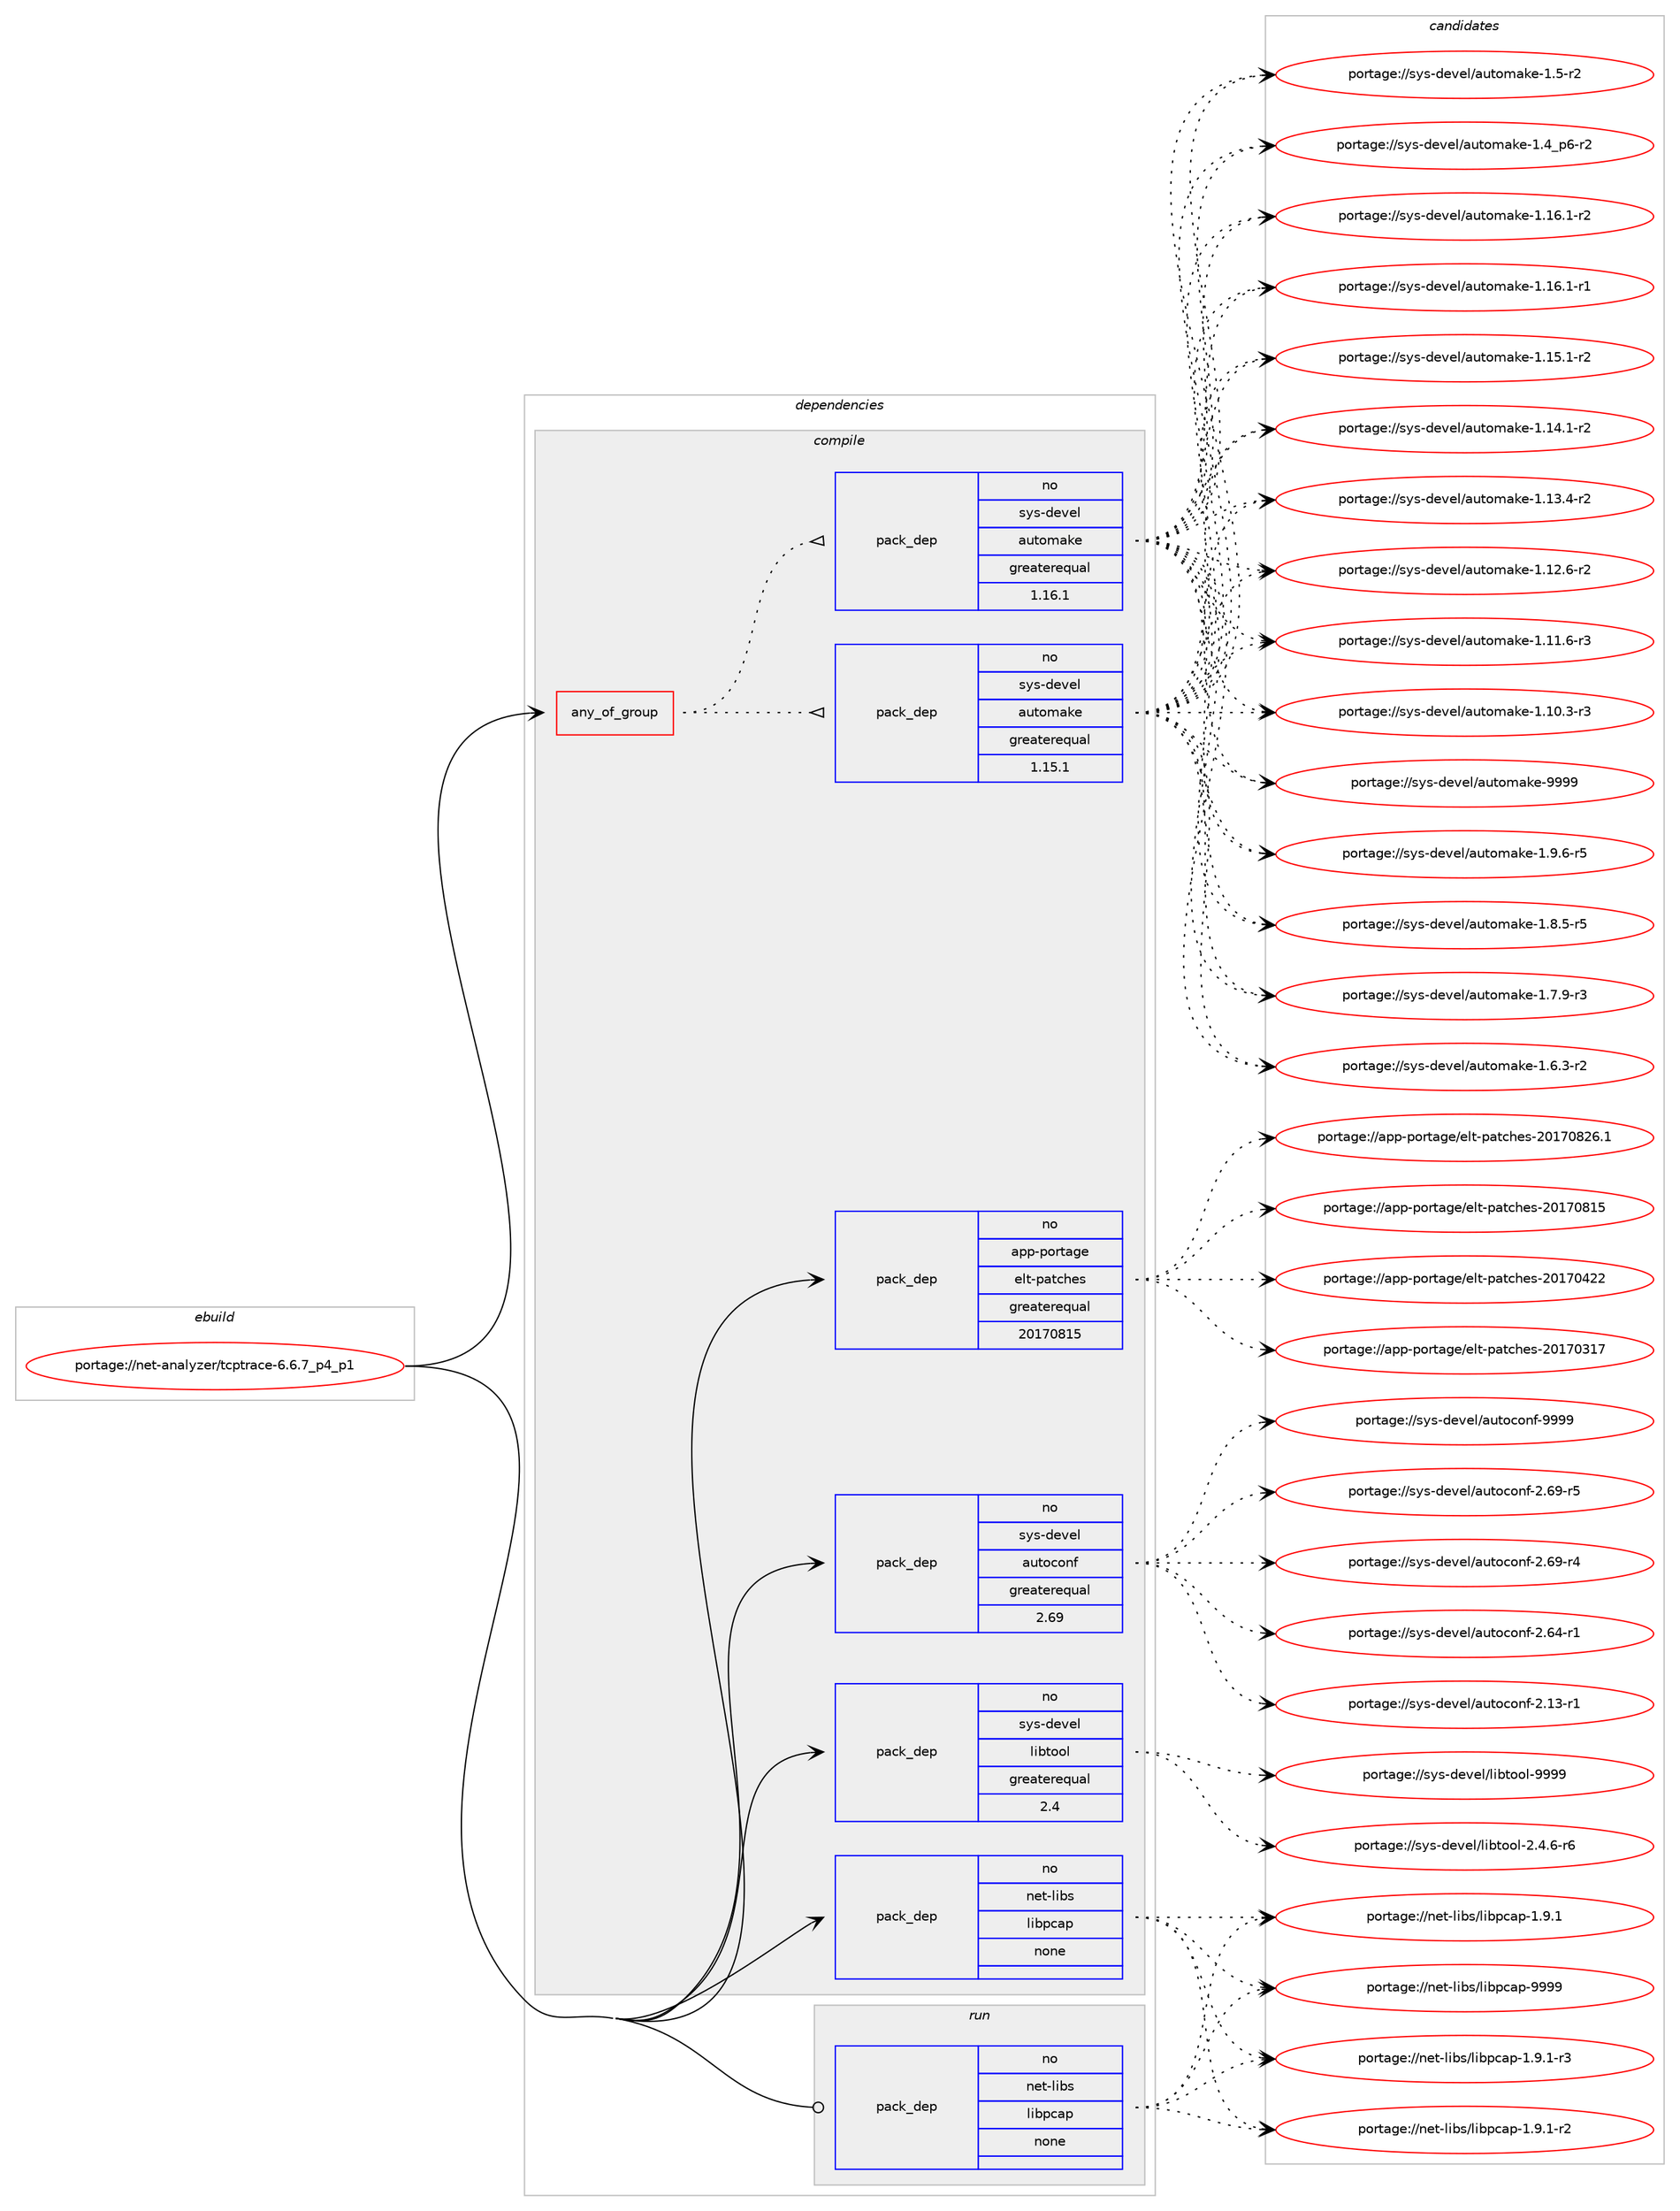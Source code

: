digraph prolog {

# *************
# Graph options
# *************

newrank=true;
concentrate=true;
compound=true;
graph [rankdir=LR,fontname=Helvetica,fontsize=10,ranksep=1.5];#, ranksep=2.5, nodesep=0.2];
edge  [arrowhead=vee];
node  [fontname=Helvetica,fontsize=10];

# **********
# The ebuild
# **********

subgraph cluster_leftcol {
color=gray;
rank=same;
label=<<i>ebuild</i>>;
id [label="portage://net-analyzer/tcptrace-6.6.7_p4_p1", color=red, width=4, href="../net-analyzer/tcptrace-6.6.7_p4_p1.svg"];
}

# ****************
# The dependencies
# ****************

subgraph cluster_midcol {
color=gray;
label=<<i>dependencies</i>>;
subgraph cluster_compile {
fillcolor="#eeeeee";
style=filled;
label=<<i>compile</i>>;
subgraph any1271 {
dependency65840 [label=<<TABLE BORDER="0" CELLBORDER="1" CELLSPACING="0" CELLPADDING="4"><TR><TD CELLPADDING="10">any_of_group</TD></TR></TABLE>>, shape=none, color=red];subgraph pack51006 {
dependency65841 [label=<<TABLE BORDER="0" CELLBORDER="1" CELLSPACING="0" CELLPADDING="4" WIDTH="220"><TR><TD ROWSPAN="6" CELLPADDING="30">pack_dep</TD></TR><TR><TD WIDTH="110">no</TD></TR><TR><TD>sys-devel</TD></TR><TR><TD>automake</TD></TR><TR><TD>greaterequal</TD></TR><TR><TD>1.16.1</TD></TR></TABLE>>, shape=none, color=blue];
}
dependency65840:e -> dependency65841:w [weight=20,style="dotted",arrowhead="oinv"];
subgraph pack51007 {
dependency65842 [label=<<TABLE BORDER="0" CELLBORDER="1" CELLSPACING="0" CELLPADDING="4" WIDTH="220"><TR><TD ROWSPAN="6" CELLPADDING="30">pack_dep</TD></TR><TR><TD WIDTH="110">no</TD></TR><TR><TD>sys-devel</TD></TR><TR><TD>automake</TD></TR><TR><TD>greaterequal</TD></TR><TR><TD>1.15.1</TD></TR></TABLE>>, shape=none, color=blue];
}
dependency65840:e -> dependency65842:w [weight=20,style="dotted",arrowhead="oinv"];
}
id:e -> dependency65840:w [weight=20,style="solid",arrowhead="vee"];
subgraph pack51008 {
dependency65843 [label=<<TABLE BORDER="0" CELLBORDER="1" CELLSPACING="0" CELLPADDING="4" WIDTH="220"><TR><TD ROWSPAN="6" CELLPADDING="30">pack_dep</TD></TR><TR><TD WIDTH="110">no</TD></TR><TR><TD>app-portage</TD></TR><TR><TD>elt-patches</TD></TR><TR><TD>greaterequal</TD></TR><TR><TD>20170815</TD></TR></TABLE>>, shape=none, color=blue];
}
id:e -> dependency65843:w [weight=20,style="solid",arrowhead="vee"];
subgraph pack51009 {
dependency65844 [label=<<TABLE BORDER="0" CELLBORDER="1" CELLSPACING="0" CELLPADDING="4" WIDTH="220"><TR><TD ROWSPAN="6" CELLPADDING="30">pack_dep</TD></TR><TR><TD WIDTH="110">no</TD></TR><TR><TD>net-libs</TD></TR><TR><TD>libpcap</TD></TR><TR><TD>none</TD></TR><TR><TD></TD></TR></TABLE>>, shape=none, color=blue];
}
id:e -> dependency65844:w [weight=20,style="solid",arrowhead="vee"];
subgraph pack51010 {
dependency65845 [label=<<TABLE BORDER="0" CELLBORDER="1" CELLSPACING="0" CELLPADDING="4" WIDTH="220"><TR><TD ROWSPAN="6" CELLPADDING="30">pack_dep</TD></TR><TR><TD WIDTH="110">no</TD></TR><TR><TD>sys-devel</TD></TR><TR><TD>autoconf</TD></TR><TR><TD>greaterequal</TD></TR><TR><TD>2.69</TD></TR></TABLE>>, shape=none, color=blue];
}
id:e -> dependency65845:w [weight=20,style="solid",arrowhead="vee"];
subgraph pack51011 {
dependency65846 [label=<<TABLE BORDER="0" CELLBORDER="1" CELLSPACING="0" CELLPADDING="4" WIDTH="220"><TR><TD ROWSPAN="6" CELLPADDING="30">pack_dep</TD></TR><TR><TD WIDTH="110">no</TD></TR><TR><TD>sys-devel</TD></TR><TR><TD>libtool</TD></TR><TR><TD>greaterequal</TD></TR><TR><TD>2.4</TD></TR></TABLE>>, shape=none, color=blue];
}
id:e -> dependency65846:w [weight=20,style="solid",arrowhead="vee"];
}
subgraph cluster_compileandrun {
fillcolor="#eeeeee";
style=filled;
label=<<i>compile and run</i>>;
}
subgraph cluster_run {
fillcolor="#eeeeee";
style=filled;
label=<<i>run</i>>;
subgraph pack51012 {
dependency65847 [label=<<TABLE BORDER="0" CELLBORDER="1" CELLSPACING="0" CELLPADDING="4" WIDTH="220"><TR><TD ROWSPAN="6" CELLPADDING="30">pack_dep</TD></TR><TR><TD WIDTH="110">no</TD></TR><TR><TD>net-libs</TD></TR><TR><TD>libpcap</TD></TR><TR><TD>none</TD></TR><TR><TD></TD></TR></TABLE>>, shape=none, color=blue];
}
id:e -> dependency65847:w [weight=20,style="solid",arrowhead="odot"];
}
}

# **************
# The candidates
# **************

subgraph cluster_choices {
rank=same;
color=gray;
label=<<i>candidates</i>>;

subgraph choice51006 {
color=black;
nodesep=1;
choice115121115451001011181011084797117116111109971071014557575757 [label="portage://sys-devel/automake-9999", color=red, width=4,href="../sys-devel/automake-9999.svg"];
choice115121115451001011181011084797117116111109971071014549465746544511453 [label="portage://sys-devel/automake-1.9.6-r5", color=red, width=4,href="../sys-devel/automake-1.9.6-r5.svg"];
choice115121115451001011181011084797117116111109971071014549465646534511453 [label="portage://sys-devel/automake-1.8.5-r5", color=red, width=4,href="../sys-devel/automake-1.8.5-r5.svg"];
choice115121115451001011181011084797117116111109971071014549465546574511451 [label="portage://sys-devel/automake-1.7.9-r3", color=red, width=4,href="../sys-devel/automake-1.7.9-r3.svg"];
choice115121115451001011181011084797117116111109971071014549465446514511450 [label="portage://sys-devel/automake-1.6.3-r2", color=red, width=4,href="../sys-devel/automake-1.6.3-r2.svg"];
choice11512111545100101118101108479711711611110997107101454946534511450 [label="portage://sys-devel/automake-1.5-r2", color=red, width=4,href="../sys-devel/automake-1.5-r2.svg"];
choice115121115451001011181011084797117116111109971071014549465295112544511450 [label="portage://sys-devel/automake-1.4_p6-r2", color=red, width=4,href="../sys-devel/automake-1.4_p6-r2.svg"];
choice11512111545100101118101108479711711611110997107101454946495446494511450 [label="portage://sys-devel/automake-1.16.1-r2", color=red, width=4,href="../sys-devel/automake-1.16.1-r2.svg"];
choice11512111545100101118101108479711711611110997107101454946495446494511449 [label="portage://sys-devel/automake-1.16.1-r1", color=red, width=4,href="../sys-devel/automake-1.16.1-r1.svg"];
choice11512111545100101118101108479711711611110997107101454946495346494511450 [label="portage://sys-devel/automake-1.15.1-r2", color=red, width=4,href="../sys-devel/automake-1.15.1-r2.svg"];
choice11512111545100101118101108479711711611110997107101454946495246494511450 [label="portage://sys-devel/automake-1.14.1-r2", color=red, width=4,href="../sys-devel/automake-1.14.1-r2.svg"];
choice11512111545100101118101108479711711611110997107101454946495146524511450 [label="portage://sys-devel/automake-1.13.4-r2", color=red, width=4,href="../sys-devel/automake-1.13.4-r2.svg"];
choice11512111545100101118101108479711711611110997107101454946495046544511450 [label="portage://sys-devel/automake-1.12.6-r2", color=red, width=4,href="../sys-devel/automake-1.12.6-r2.svg"];
choice11512111545100101118101108479711711611110997107101454946494946544511451 [label="portage://sys-devel/automake-1.11.6-r3", color=red, width=4,href="../sys-devel/automake-1.11.6-r3.svg"];
choice11512111545100101118101108479711711611110997107101454946494846514511451 [label="portage://sys-devel/automake-1.10.3-r3", color=red, width=4,href="../sys-devel/automake-1.10.3-r3.svg"];
dependency65841:e -> choice115121115451001011181011084797117116111109971071014557575757:w [style=dotted,weight="100"];
dependency65841:e -> choice115121115451001011181011084797117116111109971071014549465746544511453:w [style=dotted,weight="100"];
dependency65841:e -> choice115121115451001011181011084797117116111109971071014549465646534511453:w [style=dotted,weight="100"];
dependency65841:e -> choice115121115451001011181011084797117116111109971071014549465546574511451:w [style=dotted,weight="100"];
dependency65841:e -> choice115121115451001011181011084797117116111109971071014549465446514511450:w [style=dotted,weight="100"];
dependency65841:e -> choice11512111545100101118101108479711711611110997107101454946534511450:w [style=dotted,weight="100"];
dependency65841:e -> choice115121115451001011181011084797117116111109971071014549465295112544511450:w [style=dotted,weight="100"];
dependency65841:e -> choice11512111545100101118101108479711711611110997107101454946495446494511450:w [style=dotted,weight="100"];
dependency65841:e -> choice11512111545100101118101108479711711611110997107101454946495446494511449:w [style=dotted,weight="100"];
dependency65841:e -> choice11512111545100101118101108479711711611110997107101454946495346494511450:w [style=dotted,weight="100"];
dependency65841:e -> choice11512111545100101118101108479711711611110997107101454946495246494511450:w [style=dotted,weight="100"];
dependency65841:e -> choice11512111545100101118101108479711711611110997107101454946495146524511450:w [style=dotted,weight="100"];
dependency65841:e -> choice11512111545100101118101108479711711611110997107101454946495046544511450:w [style=dotted,weight="100"];
dependency65841:e -> choice11512111545100101118101108479711711611110997107101454946494946544511451:w [style=dotted,weight="100"];
dependency65841:e -> choice11512111545100101118101108479711711611110997107101454946494846514511451:w [style=dotted,weight="100"];
}
subgraph choice51007 {
color=black;
nodesep=1;
choice115121115451001011181011084797117116111109971071014557575757 [label="portage://sys-devel/automake-9999", color=red, width=4,href="../sys-devel/automake-9999.svg"];
choice115121115451001011181011084797117116111109971071014549465746544511453 [label="portage://sys-devel/automake-1.9.6-r5", color=red, width=4,href="../sys-devel/automake-1.9.6-r5.svg"];
choice115121115451001011181011084797117116111109971071014549465646534511453 [label="portage://sys-devel/automake-1.8.5-r5", color=red, width=4,href="../sys-devel/automake-1.8.5-r5.svg"];
choice115121115451001011181011084797117116111109971071014549465546574511451 [label="portage://sys-devel/automake-1.7.9-r3", color=red, width=4,href="../sys-devel/automake-1.7.9-r3.svg"];
choice115121115451001011181011084797117116111109971071014549465446514511450 [label="portage://sys-devel/automake-1.6.3-r2", color=red, width=4,href="../sys-devel/automake-1.6.3-r2.svg"];
choice11512111545100101118101108479711711611110997107101454946534511450 [label="portage://sys-devel/automake-1.5-r2", color=red, width=4,href="../sys-devel/automake-1.5-r2.svg"];
choice115121115451001011181011084797117116111109971071014549465295112544511450 [label="portage://sys-devel/automake-1.4_p6-r2", color=red, width=4,href="../sys-devel/automake-1.4_p6-r2.svg"];
choice11512111545100101118101108479711711611110997107101454946495446494511450 [label="portage://sys-devel/automake-1.16.1-r2", color=red, width=4,href="../sys-devel/automake-1.16.1-r2.svg"];
choice11512111545100101118101108479711711611110997107101454946495446494511449 [label="portage://sys-devel/automake-1.16.1-r1", color=red, width=4,href="../sys-devel/automake-1.16.1-r1.svg"];
choice11512111545100101118101108479711711611110997107101454946495346494511450 [label="portage://sys-devel/automake-1.15.1-r2", color=red, width=4,href="../sys-devel/automake-1.15.1-r2.svg"];
choice11512111545100101118101108479711711611110997107101454946495246494511450 [label="portage://sys-devel/automake-1.14.1-r2", color=red, width=4,href="../sys-devel/automake-1.14.1-r2.svg"];
choice11512111545100101118101108479711711611110997107101454946495146524511450 [label="portage://sys-devel/automake-1.13.4-r2", color=red, width=4,href="../sys-devel/automake-1.13.4-r2.svg"];
choice11512111545100101118101108479711711611110997107101454946495046544511450 [label="portage://sys-devel/automake-1.12.6-r2", color=red, width=4,href="../sys-devel/automake-1.12.6-r2.svg"];
choice11512111545100101118101108479711711611110997107101454946494946544511451 [label="portage://sys-devel/automake-1.11.6-r3", color=red, width=4,href="../sys-devel/automake-1.11.6-r3.svg"];
choice11512111545100101118101108479711711611110997107101454946494846514511451 [label="portage://sys-devel/automake-1.10.3-r3", color=red, width=4,href="../sys-devel/automake-1.10.3-r3.svg"];
dependency65842:e -> choice115121115451001011181011084797117116111109971071014557575757:w [style=dotted,weight="100"];
dependency65842:e -> choice115121115451001011181011084797117116111109971071014549465746544511453:w [style=dotted,weight="100"];
dependency65842:e -> choice115121115451001011181011084797117116111109971071014549465646534511453:w [style=dotted,weight="100"];
dependency65842:e -> choice115121115451001011181011084797117116111109971071014549465546574511451:w [style=dotted,weight="100"];
dependency65842:e -> choice115121115451001011181011084797117116111109971071014549465446514511450:w [style=dotted,weight="100"];
dependency65842:e -> choice11512111545100101118101108479711711611110997107101454946534511450:w [style=dotted,weight="100"];
dependency65842:e -> choice115121115451001011181011084797117116111109971071014549465295112544511450:w [style=dotted,weight="100"];
dependency65842:e -> choice11512111545100101118101108479711711611110997107101454946495446494511450:w [style=dotted,weight="100"];
dependency65842:e -> choice11512111545100101118101108479711711611110997107101454946495446494511449:w [style=dotted,weight="100"];
dependency65842:e -> choice11512111545100101118101108479711711611110997107101454946495346494511450:w [style=dotted,weight="100"];
dependency65842:e -> choice11512111545100101118101108479711711611110997107101454946495246494511450:w [style=dotted,weight="100"];
dependency65842:e -> choice11512111545100101118101108479711711611110997107101454946495146524511450:w [style=dotted,weight="100"];
dependency65842:e -> choice11512111545100101118101108479711711611110997107101454946495046544511450:w [style=dotted,weight="100"];
dependency65842:e -> choice11512111545100101118101108479711711611110997107101454946494946544511451:w [style=dotted,weight="100"];
dependency65842:e -> choice11512111545100101118101108479711711611110997107101454946494846514511451:w [style=dotted,weight="100"];
}
subgraph choice51008 {
color=black;
nodesep=1;
choice971121124511211111411697103101471011081164511297116991041011154550484955485650544649 [label="portage://app-portage/elt-patches-20170826.1", color=red, width=4,href="../app-portage/elt-patches-20170826.1.svg"];
choice97112112451121111141169710310147101108116451129711699104101115455048495548564953 [label="portage://app-portage/elt-patches-20170815", color=red, width=4,href="../app-portage/elt-patches-20170815.svg"];
choice97112112451121111141169710310147101108116451129711699104101115455048495548525050 [label="portage://app-portage/elt-patches-20170422", color=red, width=4,href="../app-portage/elt-patches-20170422.svg"];
choice97112112451121111141169710310147101108116451129711699104101115455048495548514955 [label="portage://app-portage/elt-patches-20170317", color=red, width=4,href="../app-portage/elt-patches-20170317.svg"];
dependency65843:e -> choice971121124511211111411697103101471011081164511297116991041011154550484955485650544649:w [style=dotted,weight="100"];
dependency65843:e -> choice97112112451121111141169710310147101108116451129711699104101115455048495548564953:w [style=dotted,weight="100"];
dependency65843:e -> choice97112112451121111141169710310147101108116451129711699104101115455048495548525050:w [style=dotted,weight="100"];
dependency65843:e -> choice97112112451121111141169710310147101108116451129711699104101115455048495548514955:w [style=dotted,weight="100"];
}
subgraph choice51009 {
color=black;
nodesep=1;
choice1101011164510810598115471081059811299971124557575757 [label="portage://net-libs/libpcap-9999", color=red, width=4,href="../net-libs/libpcap-9999.svg"];
choice1101011164510810598115471081059811299971124549465746494511451 [label="portage://net-libs/libpcap-1.9.1-r3", color=red, width=4,href="../net-libs/libpcap-1.9.1-r3.svg"];
choice1101011164510810598115471081059811299971124549465746494511450 [label="portage://net-libs/libpcap-1.9.1-r2", color=red, width=4,href="../net-libs/libpcap-1.9.1-r2.svg"];
choice110101116451081059811547108105981129997112454946574649 [label="portage://net-libs/libpcap-1.9.1", color=red, width=4,href="../net-libs/libpcap-1.9.1.svg"];
dependency65844:e -> choice1101011164510810598115471081059811299971124557575757:w [style=dotted,weight="100"];
dependency65844:e -> choice1101011164510810598115471081059811299971124549465746494511451:w [style=dotted,weight="100"];
dependency65844:e -> choice1101011164510810598115471081059811299971124549465746494511450:w [style=dotted,weight="100"];
dependency65844:e -> choice110101116451081059811547108105981129997112454946574649:w [style=dotted,weight="100"];
}
subgraph choice51010 {
color=black;
nodesep=1;
choice115121115451001011181011084797117116111991111101024557575757 [label="portage://sys-devel/autoconf-9999", color=red, width=4,href="../sys-devel/autoconf-9999.svg"];
choice1151211154510010111810110847971171161119911111010245504654574511453 [label="portage://sys-devel/autoconf-2.69-r5", color=red, width=4,href="../sys-devel/autoconf-2.69-r5.svg"];
choice1151211154510010111810110847971171161119911111010245504654574511452 [label="portage://sys-devel/autoconf-2.69-r4", color=red, width=4,href="../sys-devel/autoconf-2.69-r4.svg"];
choice1151211154510010111810110847971171161119911111010245504654524511449 [label="portage://sys-devel/autoconf-2.64-r1", color=red, width=4,href="../sys-devel/autoconf-2.64-r1.svg"];
choice1151211154510010111810110847971171161119911111010245504649514511449 [label="portage://sys-devel/autoconf-2.13-r1", color=red, width=4,href="../sys-devel/autoconf-2.13-r1.svg"];
dependency65845:e -> choice115121115451001011181011084797117116111991111101024557575757:w [style=dotted,weight="100"];
dependency65845:e -> choice1151211154510010111810110847971171161119911111010245504654574511453:w [style=dotted,weight="100"];
dependency65845:e -> choice1151211154510010111810110847971171161119911111010245504654574511452:w [style=dotted,weight="100"];
dependency65845:e -> choice1151211154510010111810110847971171161119911111010245504654524511449:w [style=dotted,weight="100"];
dependency65845:e -> choice1151211154510010111810110847971171161119911111010245504649514511449:w [style=dotted,weight="100"];
}
subgraph choice51011 {
color=black;
nodesep=1;
choice1151211154510010111810110847108105981161111111084557575757 [label="portage://sys-devel/libtool-9999", color=red, width=4,href="../sys-devel/libtool-9999.svg"];
choice1151211154510010111810110847108105981161111111084550465246544511454 [label="portage://sys-devel/libtool-2.4.6-r6", color=red, width=4,href="../sys-devel/libtool-2.4.6-r6.svg"];
dependency65846:e -> choice1151211154510010111810110847108105981161111111084557575757:w [style=dotted,weight="100"];
dependency65846:e -> choice1151211154510010111810110847108105981161111111084550465246544511454:w [style=dotted,weight="100"];
}
subgraph choice51012 {
color=black;
nodesep=1;
choice1101011164510810598115471081059811299971124557575757 [label="portage://net-libs/libpcap-9999", color=red, width=4,href="../net-libs/libpcap-9999.svg"];
choice1101011164510810598115471081059811299971124549465746494511451 [label="portage://net-libs/libpcap-1.9.1-r3", color=red, width=4,href="../net-libs/libpcap-1.9.1-r3.svg"];
choice1101011164510810598115471081059811299971124549465746494511450 [label="portage://net-libs/libpcap-1.9.1-r2", color=red, width=4,href="../net-libs/libpcap-1.9.1-r2.svg"];
choice110101116451081059811547108105981129997112454946574649 [label="portage://net-libs/libpcap-1.9.1", color=red, width=4,href="../net-libs/libpcap-1.9.1.svg"];
dependency65847:e -> choice1101011164510810598115471081059811299971124557575757:w [style=dotted,weight="100"];
dependency65847:e -> choice1101011164510810598115471081059811299971124549465746494511451:w [style=dotted,weight="100"];
dependency65847:e -> choice1101011164510810598115471081059811299971124549465746494511450:w [style=dotted,weight="100"];
dependency65847:e -> choice110101116451081059811547108105981129997112454946574649:w [style=dotted,weight="100"];
}
}

}
